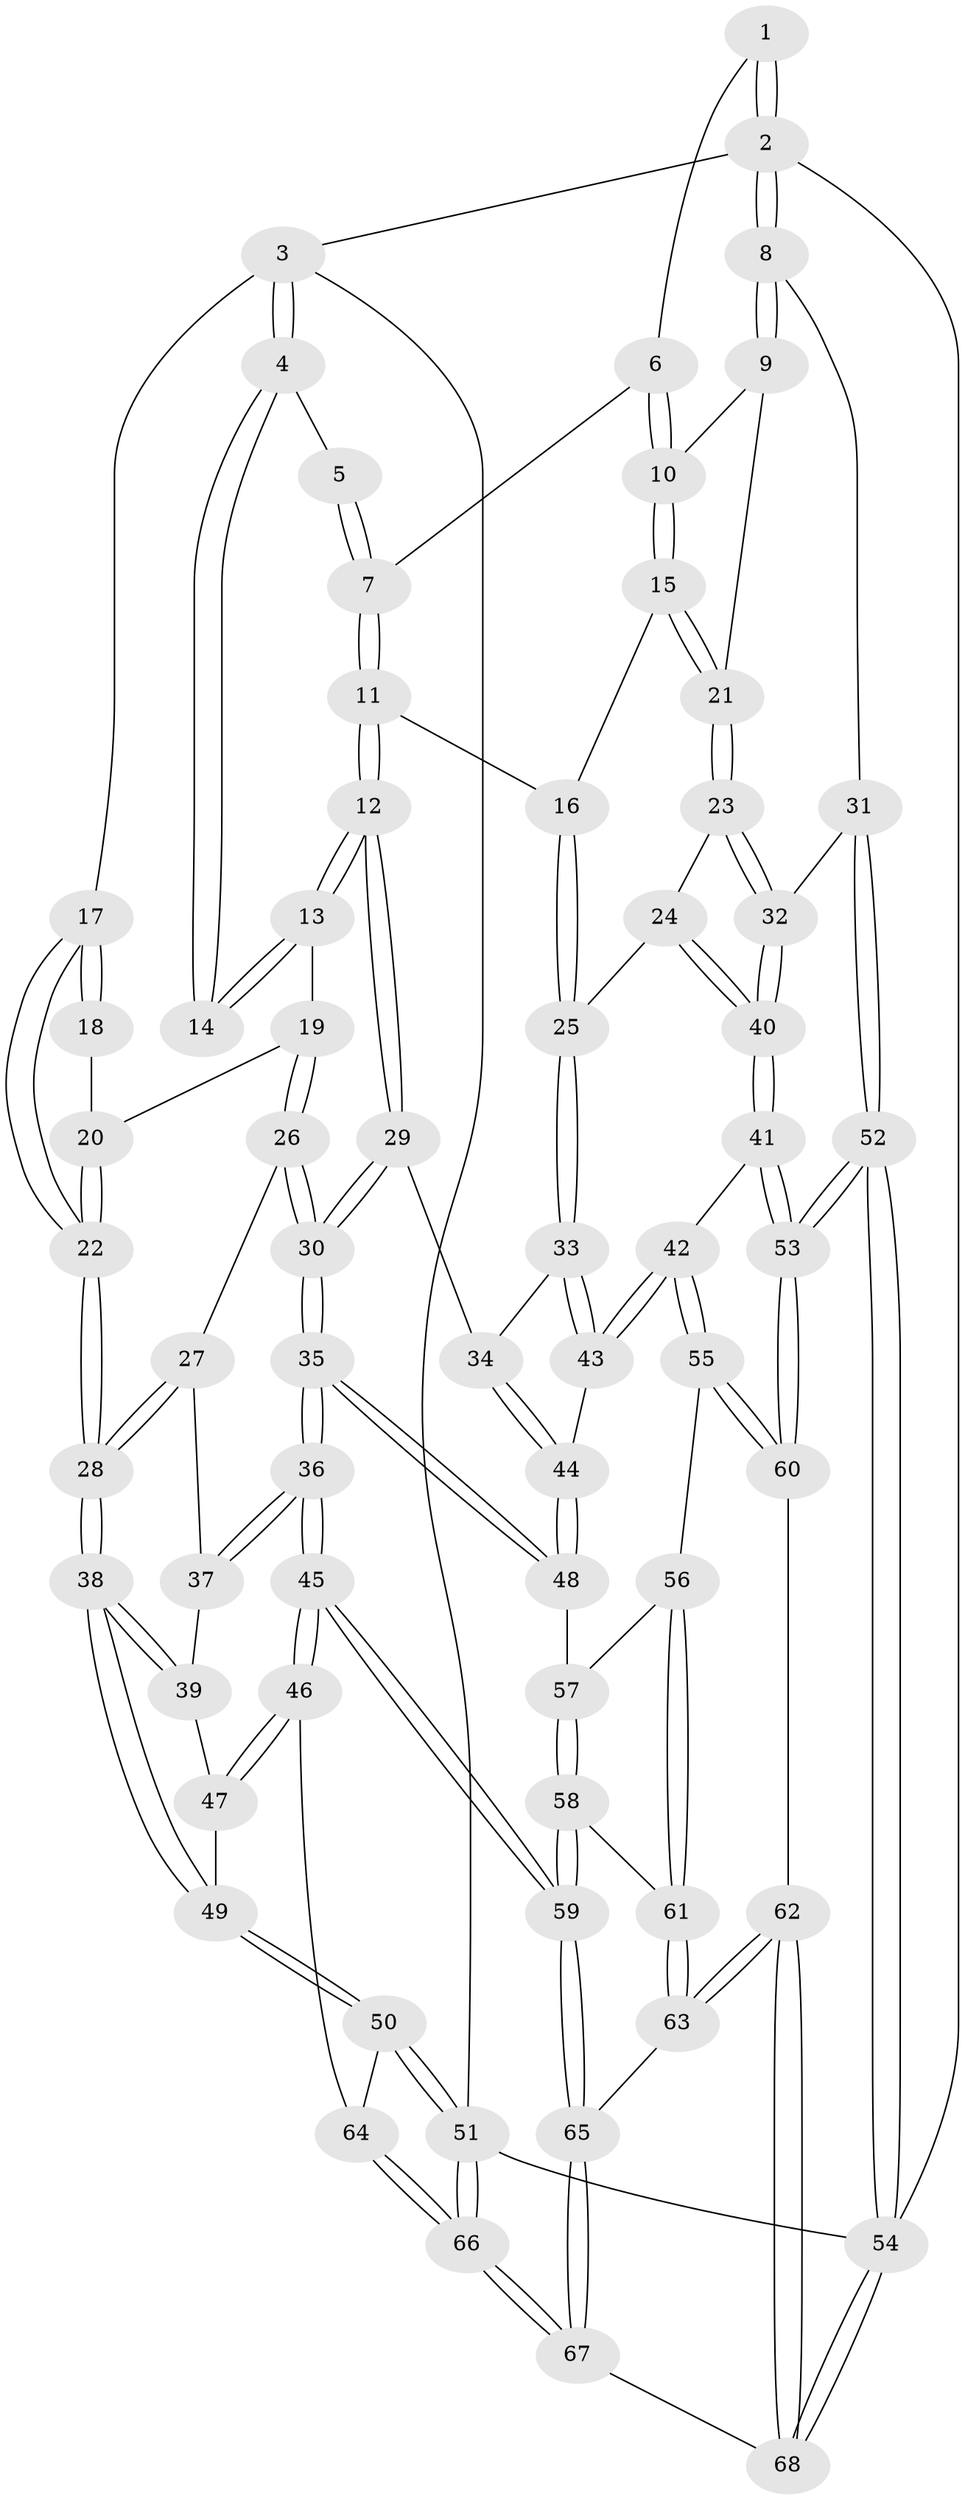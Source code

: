 // coarse degree distribution, {4: 0.47619047619047616, 5: 0.19047619047619047, 3: 0.2857142857142857, 6: 0.047619047619047616}
// Generated by graph-tools (version 1.1) at 2025/38/03/04/25 23:38:27]
// undirected, 68 vertices, 167 edges
graph export_dot {
  node [color=gray90,style=filled];
  1 [pos="+0.718435882268487+0"];
  2 [pos="+1+0"];
  3 [pos="+0+0"];
  4 [pos="+0.16636775381735538+0"];
  5 [pos="+0.3560423663918162+0"];
  6 [pos="+0.6805755531169465+0.07005447144062213"];
  7 [pos="+0.5298835808103423+0.1299737801547527"];
  8 [pos="+1+0.13113475820991716"];
  9 [pos="+0.9437159947461+0.1819026532682222"];
  10 [pos="+0.8491556025092196+0.17375395337763072"];
  11 [pos="+0.5141564290202892+0.2836970670630256"];
  12 [pos="+0.4355735436758698+0.3547770378538845"];
  13 [pos="+0.2858162231188344+0.25883792405192363"];
  14 [pos="+0.2294859834628399+0.19420722793383652"];
  15 [pos="+0.6129991149566499+0.2893521407597339"];
  16 [pos="+0.5710139937117193+0.29076910688739444"];
  17 [pos="+0+0.21717120765377598"];
  18 [pos="+0.15980084598499245+0.23713575391565067"];
  19 [pos="+0.16275834284087376+0.392261883305171"];
  20 [pos="+0.07555631485486043+0.3549023806622471"];
  21 [pos="+0.7578187216015431+0.38883170351053326"];
  22 [pos="+0+0.4451291942097032"];
  23 [pos="+0.7637381268687801+0.5163720724444095"];
  24 [pos="+0.7584719667433235+0.5208915413680764"];
  25 [pos="+0.7396349667237216+0.5246447949602628"];
  26 [pos="+0.20096696613341833+0.5077016839497073"];
  27 [pos="+0.19428309783514497+0.51138408142992"];
  28 [pos="+0+0.5184854661958802"];
  29 [pos="+0.42431084238120254+0.48076377108380747"];
  30 [pos="+0.40885745617166763+0.5019891622488933"];
  31 [pos="+1+0.44153697901936007"];
  32 [pos="+1+0.47917719082343224"];
  33 [pos="+0.6672901715513925+0.5535524329842325"];
  34 [pos="+0.6021895583156908+0.5389724919835377"];
  35 [pos="+0.3939000375871319+0.6831115473594631"];
  36 [pos="+0.3414642817659129+0.7523130570627606"];
  37 [pos="+0.17803801696073512+0.5880673824751178"];
  38 [pos="+0+0.6024108848777635"];
  39 [pos="+0.16031619892487664+0.6311710156567738"];
  40 [pos="+0.8357536879313837+0.7448589851920828"];
  41 [pos="+0.83436109861553+0.7570292690672131"];
  42 [pos="+0.6922788573645744+0.7520308266886844"];
  43 [pos="+0.6596392446625996+0.7230383416245895"];
  44 [pos="+0.5664410715520937+0.7313028367483853"];
  45 [pos="+0.2966799815789516+0.8192929275957846"];
  46 [pos="+0.2909796876325645+0.8191371958556184"];
  47 [pos="+0.18310671838232687+0.7325545225870612"];
  48 [pos="+0.5341091774201409+0.738629852398377"];
  49 [pos="+0+0.6650568902918205"];
  50 [pos="+0+0.6852330053866517"];
  51 [pos="+0+1"];
  52 [pos="+1+1"];
  53 [pos="+1+1"];
  54 [pos="+1+1"];
  55 [pos="+0.6491273813238189+0.8722934583841799"];
  56 [pos="+0.5848999037501926+0.8696315285959167"];
  57 [pos="+0.5477888785463503+0.7963486019770897"];
  58 [pos="+0.4636954213685511+0.887426389630263"];
  59 [pos="+0.30622708044552066+0.836121192175113"];
  60 [pos="+0.6546696314449245+0.8800752689515893"];
  61 [pos="+0.5257305731703038+0.9224208510675912"];
  62 [pos="+0.5642675254388977+1"];
  63 [pos="+0.5317504796557184+0.9678277335530897"];
  64 [pos="+0.13540718938284577+0.8951471699402181"];
  65 [pos="+0.3269477960320228+0.9626441726349103"];
  66 [pos="+0+1"];
  67 [pos="+0.35421581117892725+1"];
  68 [pos="+0.5806692472056778+1"];
  1 -- 2;
  1 -- 2;
  1 -- 6;
  2 -- 3;
  2 -- 8;
  2 -- 8;
  2 -- 54;
  3 -- 4;
  3 -- 4;
  3 -- 17;
  3 -- 51;
  4 -- 5;
  4 -- 14;
  4 -- 14;
  5 -- 7;
  5 -- 7;
  6 -- 7;
  6 -- 10;
  6 -- 10;
  7 -- 11;
  7 -- 11;
  8 -- 9;
  8 -- 9;
  8 -- 31;
  9 -- 10;
  9 -- 21;
  10 -- 15;
  10 -- 15;
  11 -- 12;
  11 -- 12;
  11 -- 16;
  12 -- 13;
  12 -- 13;
  12 -- 29;
  12 -- 29;
  13 -- 14;
  13 -- 14;
  13 -- 19;
  15 -- 16;
  15 -- 21;
  15 -- 21;
  16 -- 25;
  16 -- 25;
  17 -- 18;
  17 -- 18;
  17 -- 22;
  17 -- 22;
  18 -- 20;
  19 -- 20;
  19 -- 26;
  19 -- 26;
  20 -- 22;
  20 -- 22;
  21 -- 23;
  21 -- 23;
  22 -- 28;
  22 -- 28;
  23 -- 24;
  23 -- 32;
  23 -- 32;
  24 -- 25;
  24 -- 40;
  24 -- 40;
  25 -- 33;
  25 -- 33;
  26 -- 27;
  26 -- 30;
  26 -- 30;
  27 -- 28;
  27 -- 28;
  27 -- 37;
  28 -- 38;
  28 -- 38;
  29 -- 30;
  29 -- 30;
  29 -- 34;
  30 -- 35;
  30 -- 35;
  31 -- 32;
  31 -- 52;
  31 -- 52;
  32 -- 40;
  32 -- 40;
  33 -- 34;
  33 -- 43;
  33 -- 43;
  34 -- 44;
  34 -- 44;
  35 -- 36;
  35 -- 36;
  35 -- 48;
  35 -- 48;
  36 -- 37;
  36 -- 37;
  36 -- 45;
  36 -- 45;
  37 -- 39;
  38 -- 39;
  38 -- 39;
  38 -- 49;
  38 -- 49;
  39 -- 47;
  40 -- 41;
  40 -- 41;
  41 -- 42;
  41 -- 53;
  41 -- 53;
  42 -- 43;
  42 -- 43;
  42 -- 55;
  42 -- 55;
  43 -- 44;
  44 -- 48;
  44 -- 48;
  45 -- 46;
  45 -- 46;
  45 -- 59;
  45 -- 59;
  46 -- 47;
  46 -- 47;
  46 -- 64;
  47 -- 49;
  48 -- 57;
  49 -- 50;
  49 -- 50;
  50 -- 51;
  50 -- 51;
  50 -- 64;
  51 -- 66;
  51 -- 66;
  51 -- 54;
  52 -- 53;
  52 -- 53;
  52 -- 54;
  52 -- 54;
  53 -- 60;
  53 -- 60;
  54 -- 68;
  54 -- 68;
  55 -- 56;
  55 -- 60;
  55 -- 60;
  56 -- 57;
  56 -- 61;
  56 -- 61;
  57 -- 58;
  57 -- 58;
  58 -- 59;
  58 -- 59;
  58 -- 61;
  59 -- 65;
  59 -- 65;
  60 -- 62;
  61 -- 63;
  61 -- 63;
  62 -- 63;
  62 -- 63;
  62 -- 68;
  62 -- 68;
  63 -- 65;
  64 -- 66;
  64 -- 66;
  65 -- 67;
  65 -- 67;
  66 -- 67;
  66 -- 67;
  67 -- 68;
}
